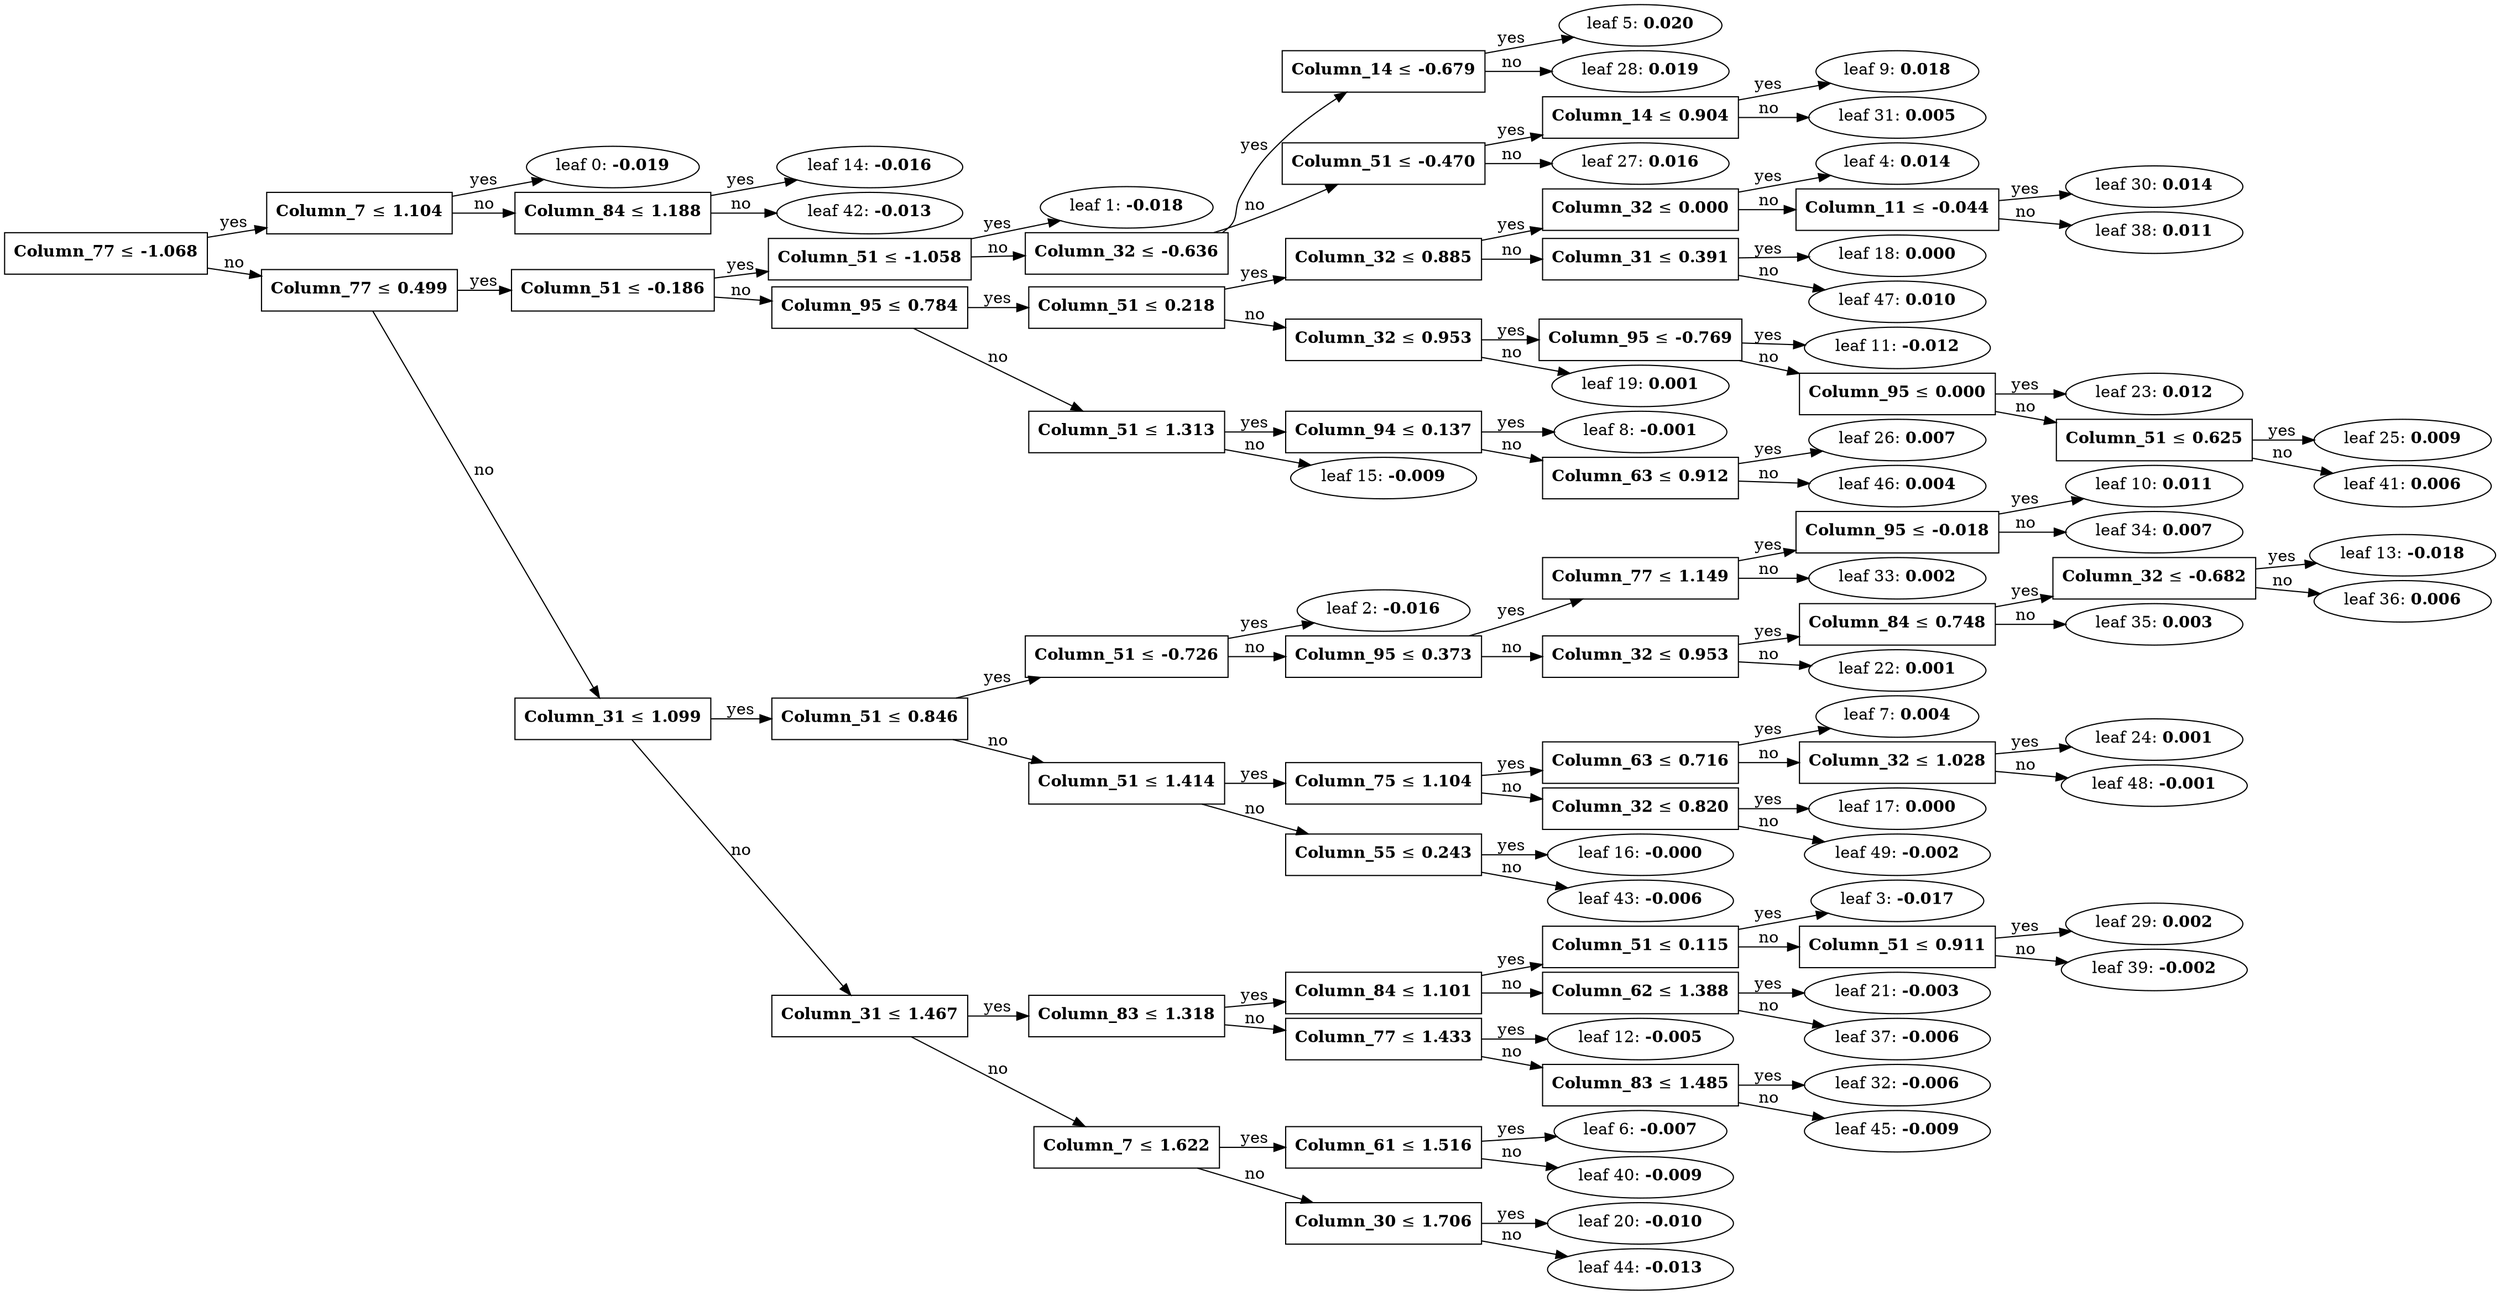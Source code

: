 digraph {
	graph [nodesep=0.05 rankdir=LR ranksep=0.3]
	split0 [label=<<B>Column_77</B> &#8804; <B>-1.068</B>> fillcolor=white shape=rectangle style=""]
	split13 [label=<<B>Column_7</B> &#8804; <B>1.104</B>> fillcolor=white shape=rectangle style=""]
	leaf0 [label=<leaf 0: <B>-0.019</B>>]
	split13 -> leaf0 [label=yes]
	split41 [label=<<B>Column_84</B> &#8804; <B>1.188</B>> fillcolor=white shape=rectangle style=""]
	leaf14 [label=<leaf 14: <B>-0.016</B>>]
	split41 -> leaf14 [label=yes]
	leaf42 [label=<leaf 42: <B>-0.013</B>>]
	split41 -> leaf42 [label=no]
	split13 -> split41 [label=no]
	split0 -> split13 [label=yes]
	split1 [label=<<B>Column_77</B> &#8804; <B>0.499</B>> fillcolor=white shape=rectangle style=""]
	split3 [label=<<B>Column_51</B> &#8804; <B>-0.186</B>> fillcolor=white shape=rectangle style=""]
	split4 [label=<<B>Column_51</B> &#8804; <B>-1.058</B>> fillcolor=white shape=rectangle style=""]
	leaf1 [label=<leaf 1: <B>-0.018</B>>]
	split4 -> leaf1 [label=yes]
	split8 [label=<<B>Column_32</B> &#8804; <B>-0.636</B>> fillcolor=white shape=rectangle style=""]
	split27 [label=<<B>Column_14</B> &#8804; <B>-0.679</B>> fillcolor=white shape=rectangle style=""]
	leaf5 [label=<leaf 5: <B>0.020</B>>]
	split27 -> leaf5 [label=yes]
	leaf28 [label=<leaf 28: <B>0.019</B>>]
	split27 -> leaf28 [label=no]
	split8 -> split27 [label=yes]
	split26 [label=<<B>Column_51</B> &#8804; <B>-0.470</B>> fillcolor=white shape=rectangle style=""]
	split30 [label=<<B>Column_14</B> &#8804; <B>0.904</B>> fillcolor=white shape=rectangle style=""]
	leaf9 [label=<leaf 9: <B>0.018</B>>]
	split30 -> leaf9 [label=yes]
	leaf31 [label=<leaf 31: <B>0.005</B>>]
	split30 -> leaf31 [label=no]
	split26 -> split30 [label=yes]
	leaf27 [label=<leaf 27: <B>0.016</B>>]
	split26 -> leaf27 [label=no]
	split8 -> split26 [label=no]
	split4 -> split8 [label=no]
	split3 -> split4 [label=yes]
	split7 [label=<<B>Column_95</B> &#8804; <B>0.784</B>> fillcolor=white shape=rectangle style=""]
	split10 [label=<<B>Column_51</B> &#8804; <B>0.218</B>> fillcolor=white shape=rectangle style=""]
	split17 [label=<<B>Column_32</B> &#8804; <B>0.885</B>> fillcolor=white shape=rectangle style=""]
	split29 [label=<<B>Column_32</B> &#8804; <B>0.000</B>> fillcolor=white shape=rectangle style=""]
	leaf4 [label=<leaf 4: <B>0.014</B>>]
	split29 -> leaf4 [label=yes]
	split37 [label=<<B>Column_11</B> &#8804; <B>-0.044</B>> fillcolor=white shape=rectangle style=""]
	leaf30 [label=<leaf 30: <B>0.014</B>>]
	split37 -> leaf30 [label=yes]
	leaf38 [label=<leaf 38: <B>0.011</B>>]
	split37 -> leaf38 [label=no]
	split29 -> split37 [label=no]
	split17 -> split29 [label=yes]
	split46 [label=<<B>Column_31</B> &#8804; <B>0.391</B>> fillcolor=white shape=rectangle style=""]
	leaf18 [label=<leaf 18: <B>0.000</B>>]
	split46 -> leaf18 [label=yes]
	leaf47 [label=<leaf 47: <B>0.010</B>>]
	split46 -> leaf47 [label=no]
	split17 -> split46 [label=no]
	split10 -> split17 [label=yes]
	split18 [label=<<B>Column_32</B> &#8804; <B>0.953</B>> fillcolor=white shape=rectangle style=""]
	split22 [label=<<B>Column_95</B> &#8804; <B>-0.769</B>> fillcolor=white shape=rectangle style=""]
	leaf11 [label=<leaf 11: <B>-0.012</B>>]
	split22 -> leaf11 [label=yes]
	split24 [label=<<B>Column_95</B> &#8804; <B>0.000</B>> fillcolor=white shape=rectangle style=""]
	leaf23 [label=<leaf 23: <B>0.012</B>>]
	split24 -> leaf23 [label=yes]
	split40 [label=<<B>Column_51</B> &#8804; <B>0.625</B>> fillcolor=white shape=rectangle style=""]
	leaf25 [label=<leaf 25: <B>0.009</B>>]
	split40 -> leaf25 [label=yes]
	leaf41 [label=<leaf 41: <B>0.006</B>>]
	split40 -> leaf41 [label=no]
	split24 -> split40 [label=no]
	split22 -> split24 [label=no]
	split18 -> split22 [label=yes]
	leaf19 [label=<leaf 19: <B>0.001</B>>]
	split18 -> leaf19 [label=no]
	split10 -> split18 [label=no]
	split7 -> split10 [label=yes]
	split14 [label=<<B>Column_51</B> &#8804; <B>1.313</B>> fillcolor=white shape=rectangle style=""]
	split25 [label=<<B>Column_94</B> &#8804; <B>0.137</B>> fillcolor=white shape=rectangle style=""]
	leaf8 [label=<leaf 8: <B>-0.001</B>>]
	split25 -> leaf8 [label=yes]
	split45 [label=<<B>Column_63</B> &#8804; <B>0.912</B>> fillcolor=white shape=rectangle style=""]
	leaf26 [label=<leaf 26: <B>0.007</B>>]
	split45 -> leaf26 [label=yes]
	leaf46 [label=<leaf 46: <B>0.004</B>>]
	split45 -> leaf46 [label=no]
	split25 -> split45 [label=no]
	split14 -> split25 [label=yes]
	leaf15 [label=<leaf 15: <B>-0.009</B>>]
	split14 -> leaf15 [label=no]
	split7 -> split14 [label=no]
	split3 -> split7 [label=no]
	split1 -> split3 [label=yes]
	split2 [label=<<B>Column_31</B> &#8804; <B>1.099</B>> fillcolor=white shape=rectangle style=""]
	split6 [label=<<B>Column_51</B> &#8804; <B>0.846</B>> fillcolor=white shape=rectangle style=""]
	split9 [label=<<B>Column_51</B> &#8804; <B>-0.726</B>> fillcolor=white shape=rectangle style=""]
	leaf2 [label=<leaf 2: <B>-0.016</B>>]
	split9 -> leaf2 [label=yes]
	split12 [label=<<B>Column_95</B> &#8804; <B>0.373</B>> fillcolor=white shape=rectangle style=""]
	split32 [label=<<B>Column_77</B> &#8804; <B>1.149</B>> fillcolor=white shape=rectangle style=""]
	split33 [label=<<B>Column_95</B> &#8804; <B>-0.018</B>> fillcolor=white shape=rectangle style=""]
	leaf10 [label=<leaf 10: <B>0.011</B>>]
	split33 -> leaf10 [label=yes]
	leaf34 [label=<leaf 34: <B>0.007</B>>]
	split33 -> leaf34 [label=no]
	split32 -> split33 [label=yes]
	leaf33 [label=<leaf 33: <B>0.002</B>>]
	split32 -> leaf33 [label=no]
	split12 -> split32 [label=yes]
	split21 [label=<<B>Column_32</B> &#8804; <B>0.953</B>> fillcolor=white shape=rectangle style=""]
	split34 [label=<<B>Column_84</B> &#8804; <B>0.748</B>> fillcolor=white shape=rectangle style=""]
	split35 [label=<<B>Column_32</B> &#8804; <B>-0.682</B>> fillcolor=white shape=rectangle style=""]
	leaf13 [label=<leaf 13: <B>-0.018</B>>]
	split35 -> leaf13 [label=yes]
	leaf36 [label=<leaf 36: <B>0.006</B>>]
	split35 -> leaf36 [label=no]
	split34 -> split35 [label=yes]
	leaf35 [label=<leaf 35: <B>0.003</B>>]
	split34 -> leaf35 [label=no]
	split21 -> split34 [label=yes]
	leaf22 [label=<leaf 22: <B>0.001</B>>]
	split21 -> leaf22 [label=no]
	split12 -> split21 [label=no]
	split9 -> split12 [label=no]
	split6 -> split9 [label=yes]
	split15 [label=<<B>Column_51</B> &#8804; <B>1.414</B>> fillcolor=white shape=rectangle style=""]
	split16 [label=<<B>Column_75</B> &#8804; <B>1.104</B>> fillcolor=white shape=rectangle style=""]
	split23 [label=<<B>Column_63</B> &#8804; <B>0.716</B>> fillcolor=white shape=rectangle style=""]
	leaf7 [label=<leaf 7: <B>0.004</B>>]
	split23 -> leaf7 [label=yes]
	split47 [label=<<B>Column_32</B> &#8804; <B>1.028</B>> fillcolor=white shape=rectangle style=""]
	leaf24 [label=<leaf 24: <B>0.001</B>>]
	split47 -> leaf24 [label=yes]
	leaf48 [label=<leaf 48: <B>-0.001</B>>]
	split47 -> leaf48 [label=no]
	split23 -> split47 [label=no]
	split16 -> split23 [label=yes]
	split48 [label=<<B>Column_32</B> &#8804; <B>0.820</B>> fillcolor=white shape=rectangle style=""]
	leaf17 [label=<leaf 17: <B>0.000</B>>]
	split48 -> leaf17 [label=yes]
	leaf49 [label=<leaf 49: <B>-0.002</B>>]
	split48 -> leaf49 [label=no]
	split16 -> split48 [label=no]
	split15 -> split16 [label=yes]
	split42 [label=<<B>Column_55</B> &#8804; <B>0.243</B>> fillcolor=white shape=rectangle style=""]
	leaf16 [label=<leaf 16: <B>-0.000</B>>]
	split42 -> leaf16 [label=yes]
	leaf43 [label=<leaf 43: <B>-0.006</B>>]
	split42 -> leaf43 [label=no]
	split15 -> split42 [label=no]
	split6 -> split15 [label=no]
	split2 -> split6 [label=yes]
	split5 [label=<<B>Column_31</B> &#8804; <B>1.467</B>> fillcolor=white shape=rectangle style=""]
	split11 [label=<<B>Column_83</B> &#8804; <B>1.318</B>> fillcolor=white shape=rectangle style=""]
	split20 [label=<<B>Column_84</B> &#8804; <B>1.101</B>> fillcolor=white shape=rectangle style=""]
	split28 [label=<<B>Column_51</B> &#8804; <B>0.115</B>> fillcolor=white shape=rectangle style=""]
	leaf3 [label=<leaf 3: <B>-0.017</B>>]
	split28 -> leaf3 [label=yes]
	split38 [label=<<B>Column_51</B> &#8804; <B>0.911</B>> fillcolor=white shape=rectangle style=""]
	leaf29 [label=<leaf 29: <B>0.002</B>>]
	split38 -> leaf29 [label=yes]
	leaf39 [label=<leaf 39: <B>-0.002</B>>]
	split38 -> leaf39 [label=no]
	split28 -> split38 [label=no]
	split20 -> split28 [label=yes]
	split36 [label=<<B>Column_62</B> &#8804; <B>1.388</B>> fillcolor=white shape=rectangle style=""]
	leaf21 [label=<leaf 21: <B>-0.003</B>>]
	split36 -> leaf21 [label=yes]
	leaf37 [label=<leaf 37: <B>-0.006</B>>]
	split36 -> leaf37 [label=no]
	split20 -> split36 [label=no]
	split11 -> split20 [label=yes]
	split31 [label=<<B>Column_77</B> &#8804; <B>1.433</B>> fillcolor=white shape=rectangle style=""]
	leaf12 [label=<leaf 12: <B>-0.005</B>>]
	split31 -> leaf12 [label=yes]
	split44 [label=<<B>Column_83</B> &#8804; <B>1.485</B>> fillcolor=white shape=rectangle style=""]
	leaf32 [label=<leaf 32: <B>-0.006</B>>]
	split44 -> leaf32 [label=yes]
	leaf45 [label=<leaf 45: <B>-0.009</B>>]
	split44 -> leaf45 [label=no]
	split31 -> split44 [label=no]
	split11 -> split31 [label=no]
	split5 -> split11 [label=yes]
	split19 [label=<<B>Column_7</B> &#8804; <B>1.622</B>> fillcolor=white shape=rectangle style=""]
	split39 [label=<<B>Column_61</B> &#8804; <B>1.516</B>> fillcolor=white shape=rectangle style=""]
	leaf6 [label=<leaf 6: <B>-0.007</B>>]
	split39 -> leaf6 [label=yes]
	leaf40 [label=<leaf 40: <B>-0.009</B>>]
	split39 -> leaf40 [label=no]
	split19 -> split39 [label=yes]
	split43 [label=<<B>Column_30</B> &#8804; <B>1.706</B>> fillcolor=white shape=rectangle style=""]
	leaf20 [label=<leaf 20: <B>-0.010</B>>]
	split43 -> leaf20 [label=yes]
	leaf44 [label=<leaf 44: <B>-0.013</B>>]
	split43 -> leaf44 [label=no]
	split19 -> split43 [label=no]
	split5 -> split19 [label=no]
	split2 -> split5 [label=no]
	split1 -> split2 [label=no]
	split0 -> split1 [label=no]
}
